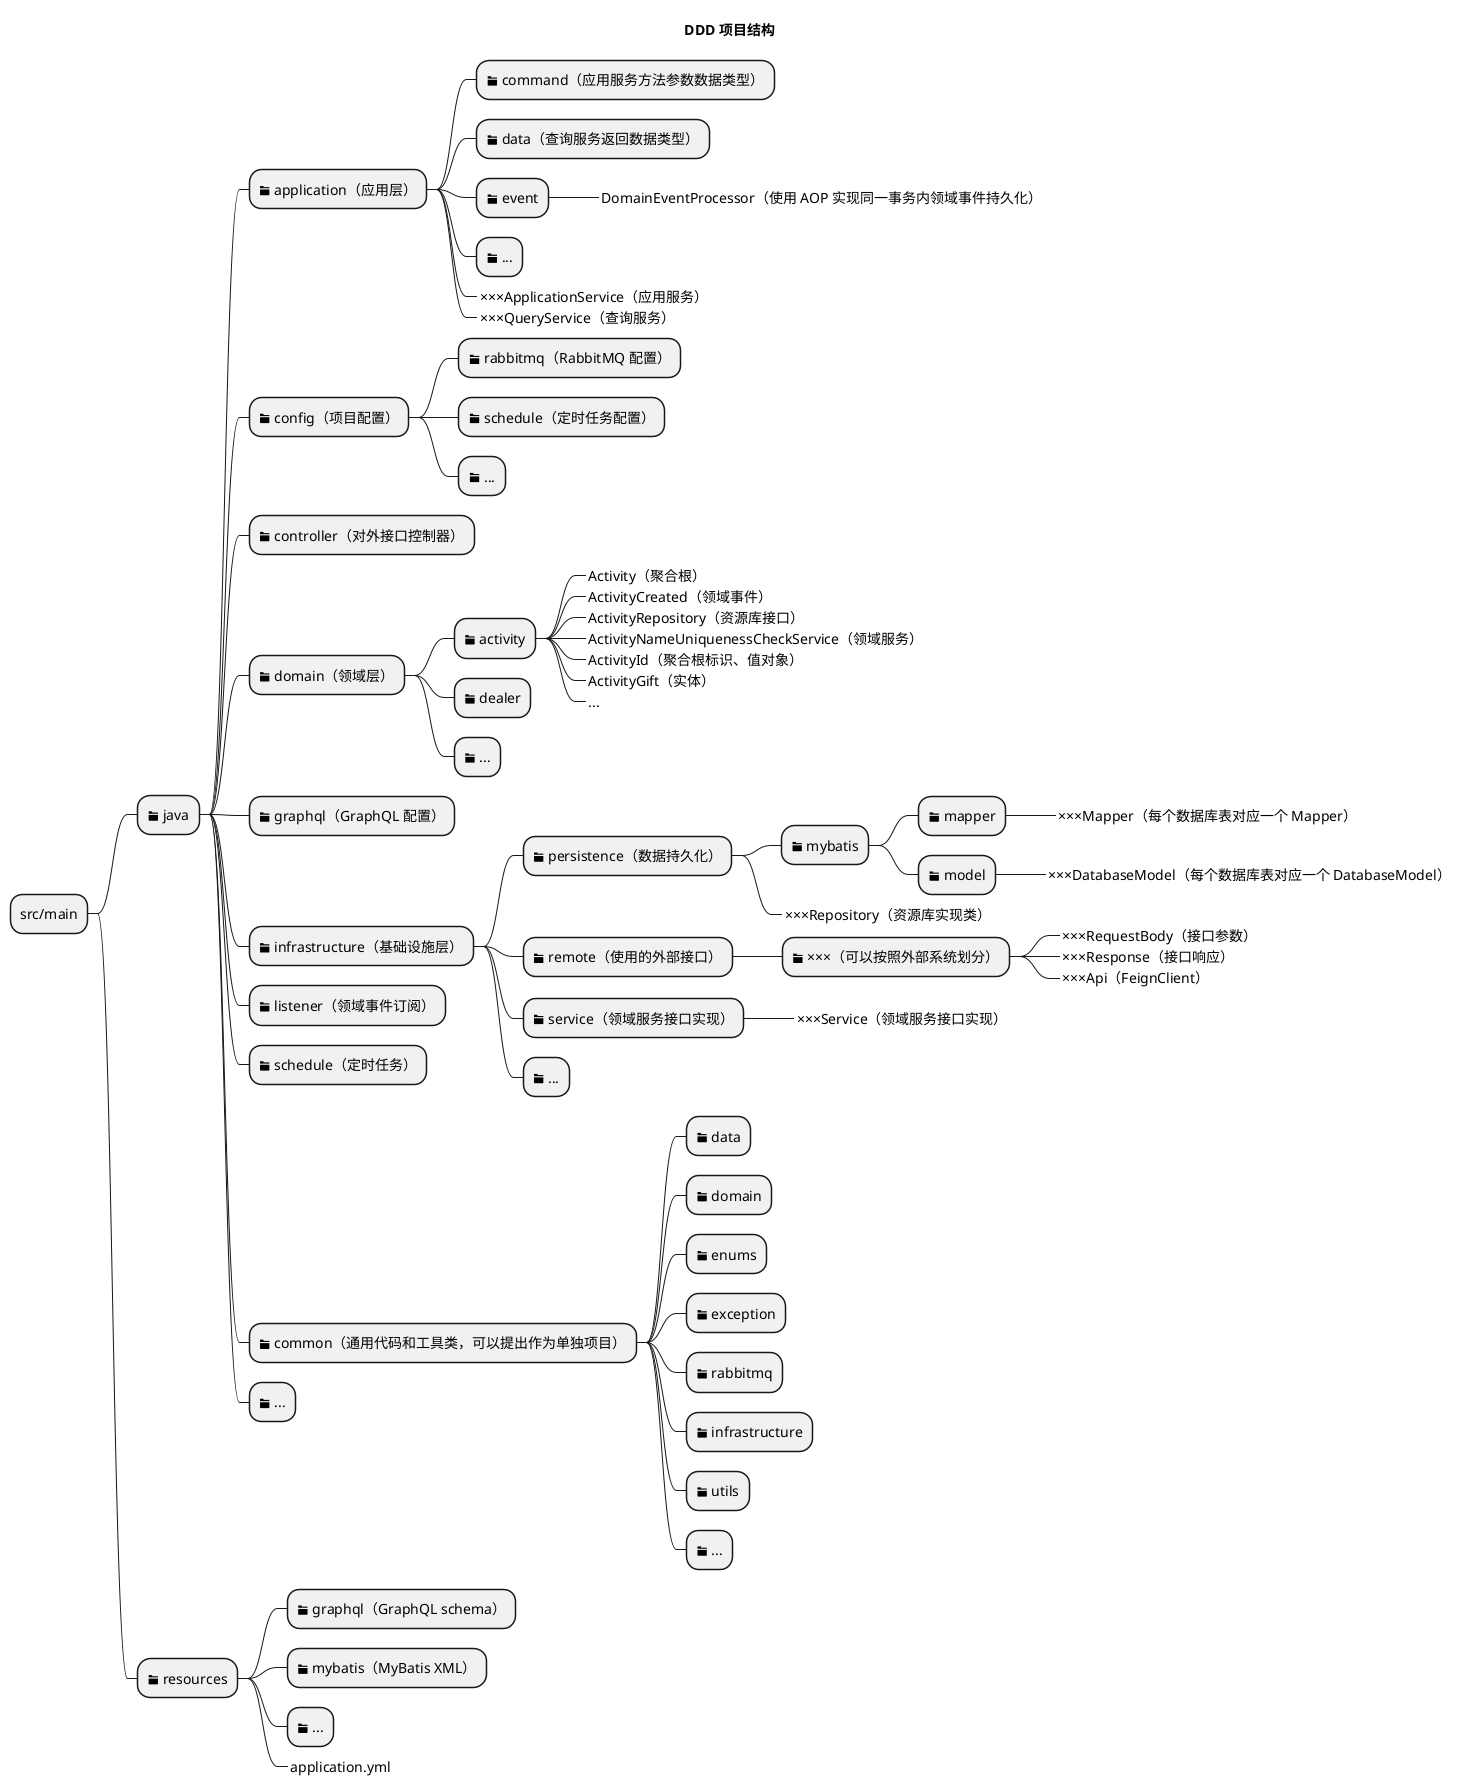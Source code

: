 @startmindmap
'https://plantuml.com/mindmap-diagram

'caption figure 1
title DDD 项目结构

'* <&flag>Debian
'** <&globe>Ubuntu
'*** Linux Mint
'*** Kubuntu
'*** Lubuntu
'*** KDE Neon
'** <&graph>LMDE
'** <&pulse>SolydXK
'** <&people>SteamOS
'** <&star>Raspbian with a very long name
'*** <s>Raspmbc</s> => OSMC
'*** <s>Raspyfi</s> => Volumio


* src/main
    * <&folder> java
        * <&folder> application（应用层）
            * <&folder> command（应用服务方法参数数据类型）
            * <&folder> data（查询服务返回数据类型）
            * <&folder> event
                *_ DomainEventProcessor（使用 AOP 实现同一事务内领域事件持久化）
            * <&folder> ...
            *_ ×××ApplicationService（应用服务）
            *_ ×××QueryService（查询服务）
        * <&folder> config（项目配置）
            * <&folder> rabbitmq（RabbitMQ 配置）
            * <&folder> schedule（定时任务配置）
            * <&folder> ...
        * <&folder> controller（对外接口控制器）
        * <&folder> domain（领域层）
            * <&folder> activity
                *_ Activity（聚合根）
                *_ ActivityCreated（领域事件）
                *_ ActivityRepository（资源库接口）
                *_ ActivityNameUniquenessCheckService（领域服务）
                *_ ActivityId（聚合根标识、值对象）
                *_ ActivityGift（实体）
                *_ ...
            * <&folder> dealer
            * <&folder> ...
        * <&folder> graphql（GraphQL 配置）
        * <&folder> infrastructure（基础设施层）
            * <&folder> persistence（数据持久化）
                * <&folder> mybatis
                    * <&folder> mapper
                        *_ ×××Mapper（每个数据库表对应一个 Mapper）
                    * <&folder> model
                        *_ ×××DatabaseModel（每个数据库表对应一个 DatabaseModel）
                *_ ×××Repository（资源库实现类）
            * <&folder> remote（使用的外部接口）
                * <&folder> ×××（可以按照外部系统划分）
                    *_ ×××RequestBody（接口参数）
                    *_ ×××Response（接口响应）
                    *_ ×××Api（FeignClient）
            * <&folder> service（领域服务接口实现）
                *_ ×××Service（领域服务接口实现）
            * <&folder> ...
        * <&folder> listener（领域事件订阅）
        * <&folder> schedule（定时任务）
        * <&folder> common（通用代码和工具类，可以提出作为单独项目）
            * <&folder> data
            * <&folder> domain
            * <&folder> enums
            * <&folder> exception
            * <&folder> rabbitmq
            * <&folder> infrastructure
            * <&folder> utils
            * <&folder> ...
        * <&folder> ...

    * <&folder> resources
        * <&folder> graphql（GraphQL schema）
        * <&folder> mybatis（MyBatis XML）
        * <&folder> ...
        *_ application.yml


'header
'My super header
'endheader

'center footer My super footer

'legend right
'  Short
'  legend
'endlegend
@endmindmap
